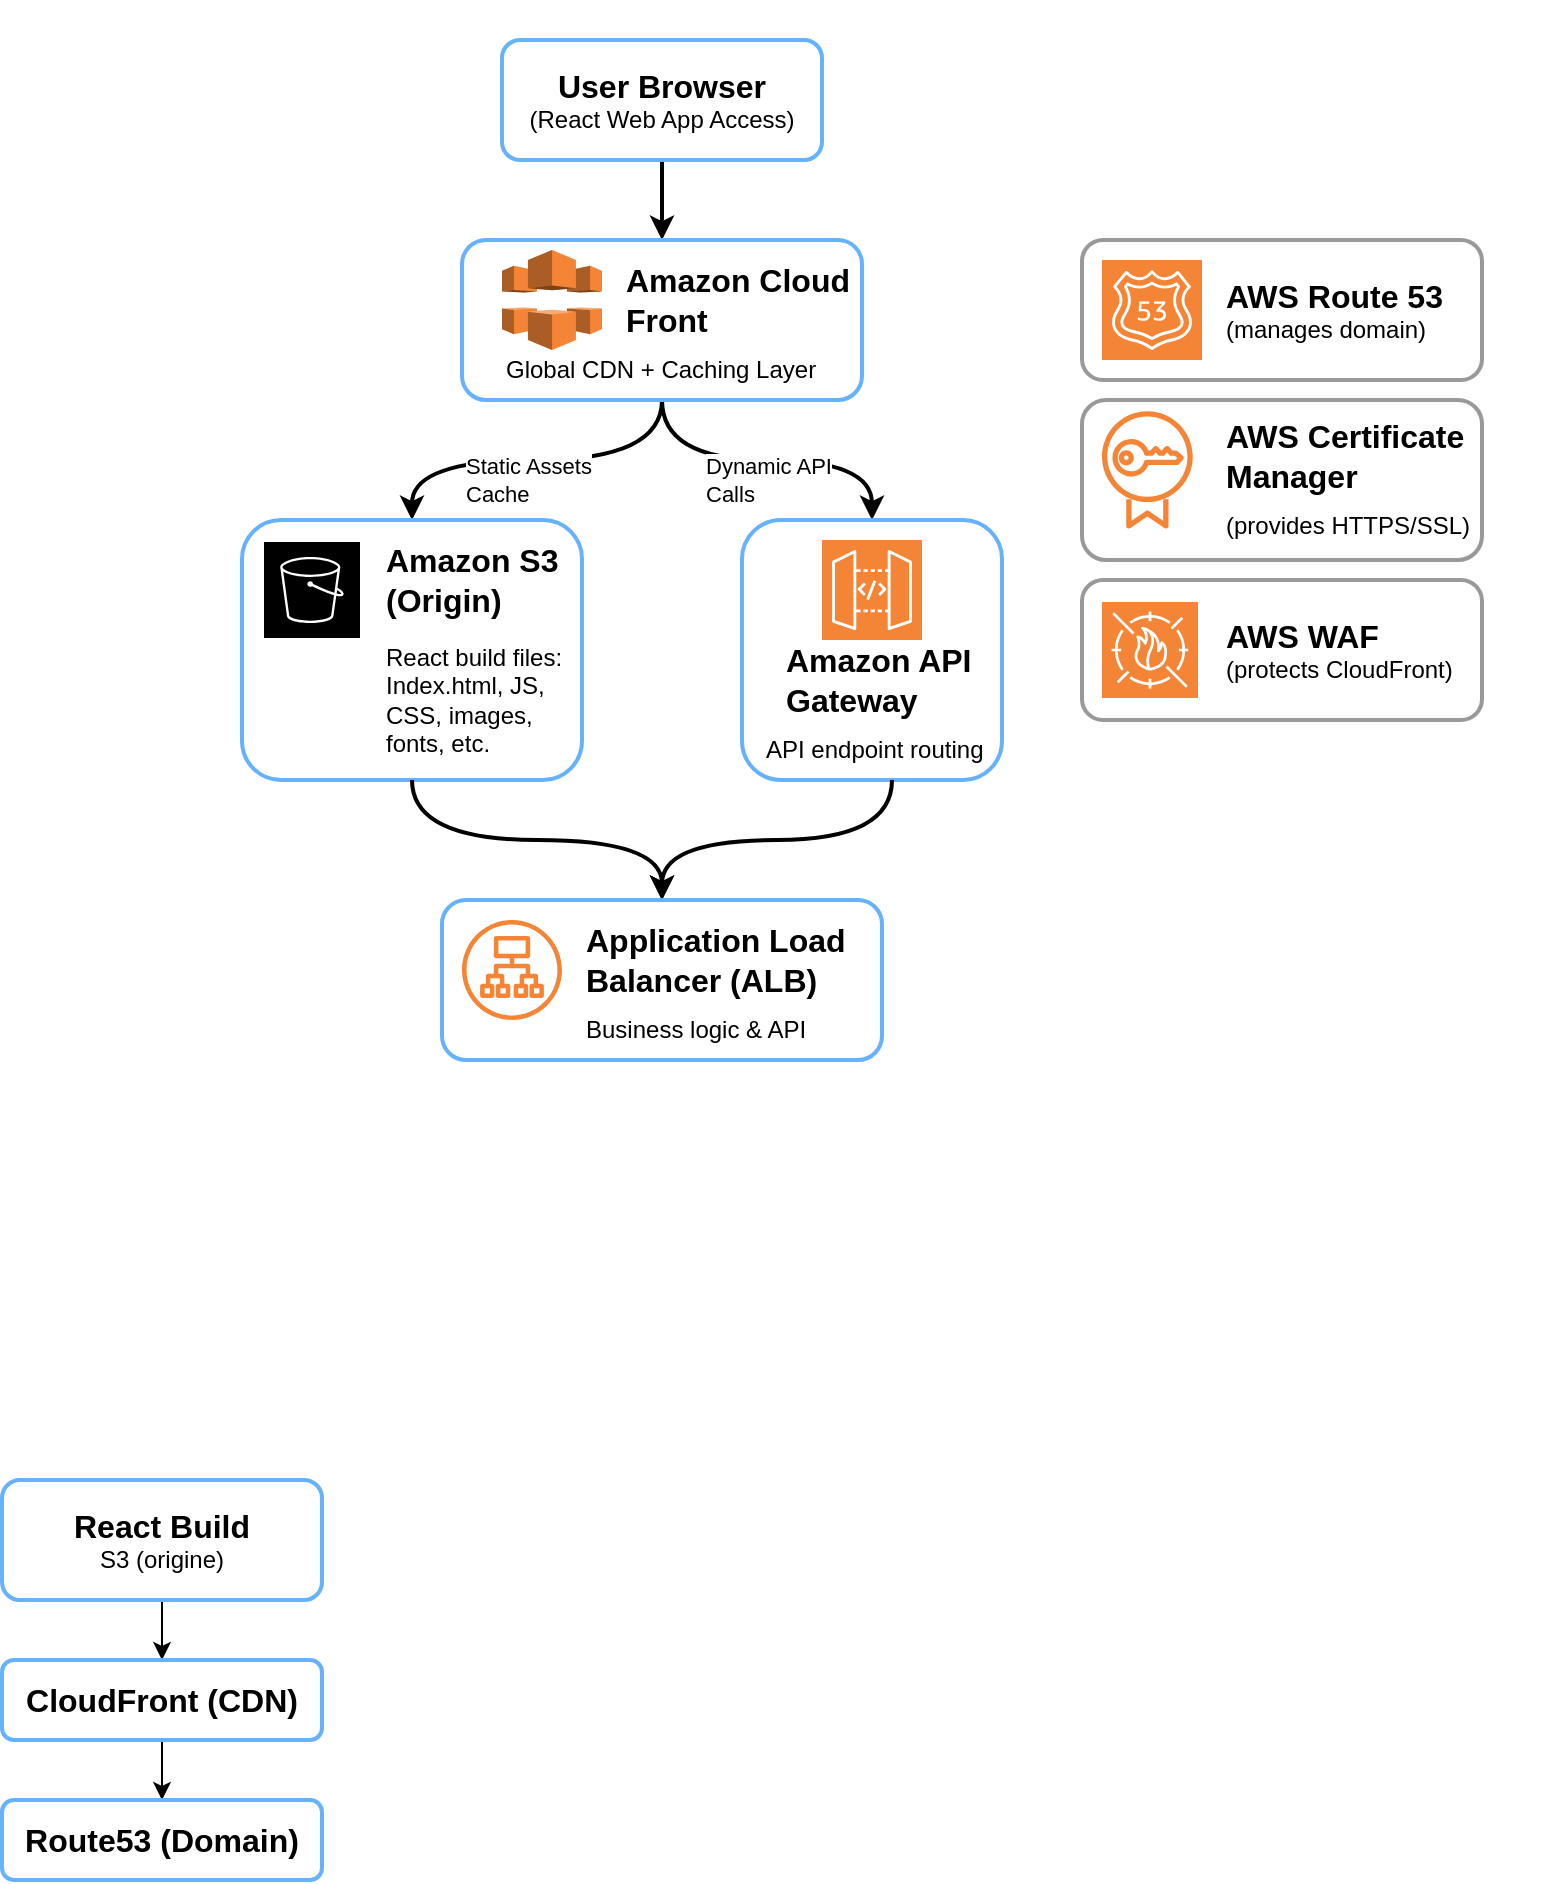 <mxfile version="28.2.5">
  <diagram name="Page-1" id="XkXbQeuMfDBbyy4YrDp9">
    <mxGraphModel dx="1418" dy="756" grid="1" gridSize="10" guides="1" tooltips="1" connect="1" arrows="1" fold="1" page="1" pageScale="1" pageWidth="850" pageHeight="1100" math="0" shadow="0">
      <root>
        <mxCell id="0" />
        <mxCell id="1" parent="0" />
        <mxCell id="O5wGwF4iqjPsfDwwZtzJ-66" value="" style="rounded=0;whiteSpace=wrap;html=1;strokeColor=none;" vertex="1" parent="1">
          <mxGeometry x="320" y="60" width="680" height="560" as="geometry" />
        </mxCell>
        <mxCell id="O5wGwF4iqjPsfDwwZtzJ-15" style="edgeStyle=orthogonalEdgeStyle;rounded=0;orthogonalLoop=1;jettySize=auto;html=1;exitX=0.5;exitY=1;exitDx=0;exitDy=0;entryX=0.5;entryY=0;entryDx=0;entryDy=0;strokeWidth=2;" edge="1" parent="1" source="O5wGwF4iqjPsfDwwZtzJ-13" target="O5wGwF4iqjPsfDwwZtzJ-14">
          <mxGeometry relative="1" as="geometry" />
        </mxCell>
        <mxCell id="O5wGwF4iqjPsfDwwZtzJ-13" value="&lt;b&gt;&lt;font style=&quot;font-size: 16px;&quot;&gt;User Browser&lt;/font&gt;&lt;/b&gt;&lt;div&gt;(React Web App Access)&lt;/div&gt;" style="rounded=1;whiteSpace=wrap;html=1;strokeColor=#66B2FF;strokeWidth=2;" vertex="1" parent="1">
          <mxGeometry x="480" y="80" width="160" height="60" as="geometry" />
        </mxCell>
        <mxCell id="O5wGwF4iqjPsfDwwZtzJ-22" style="edgeStyle=orthogonalEdgeStyle;rounded=0;orthogonalLoop=1;jettySize=auto;html=1;exitX=0.5;exitY=1;exitDx=0;exitDy=0;entryX=0.5;entryY=0;entryDx=0;entryDy=0;curved=1;strokeWidth=2;" edge="1" parent="1" source="O5wGwF4iqjPsfDwwZtzJ-17" target="O5wGwF4iqjPsfDwwZtzJ-18">
          <mxGeometry relative="1" as="geometry" />
        </mxCell>
        <mxCell id="O5wGwF4iqjPsfDwwZtzJ-29" value="Static Assets&lt;div&gt;Cache&lt;/div&gt;" style="edgeLabel;html=1;align=left;verticalAlign=middle;resizable=0;points=[];" vertex="1" connectable="0" parent="O5wGwF4iqjPsfDwwZtzJ-22">
          <mxGeometry x="0.076" relative="1" as="geometry">
            <mxPoint x="-31" y="10" as="offset" />
          </mxGeometry>
        </mxCell>
        <mxCell id="O5wGwF4iqjPsfDwwZtzJ-26" style="edgeStyle=orthogonalEdgeStyle;rounded=0;orthogonalLoop=1;jettySize=auto;html=1;exitX=0.5;exitY=1;exitDx=0;exitDy=0;entryX=0.5;entryY=0;entryDx=0;entryDy=0;curved=1;strokeWidth=2;" edge="1" parent="1" source="O5wGwF4iqjPsfDwwZtzJ-17" target="O5wGwF4iqjPsfDwwZtzJ-23">
          <mxGeometry relative="1" as="geometry" />
        </mxCell>
        <mxCell id="O5wGwF4iqjPsfDwwZtzJ-30" value="Dynamic API&lt;div&gt;Calls&lt;/div&gt;" style="edgeLabel;html=1;align=left;verticalAlign=middle;resizable=0;points=[];" vertex="1" connectable="0" parent="O5wGwF4iqjPsfDwwZtzJ-26">
          <mxGeometry x="-0.105" y="-1" relative="1" as="geometry">
            <mxPoint x="-24" y="9" as="offset" />
          </mxGeometry>
        </mxCell>
        <mxCell id="O5wGwF4iqjPsfDwwZtzJ-27" value="" style="group" vertex="1" connectable="0" parent="1">
          <mxGeometry x="600" y="320" width="140" height="130" as="geometry" />
        </mxCell>
        <mxCell id="O5wGwF4iqjPsfDwwZtzJ-23" value="" style="rounded=1;whiteSpace=wrap;html=1;strokeColor=#66B2FF;strokeWidth=2;align=right;" vertex="1" parent="O5wGwF4iqjPsfDwwZtzJ-27">
          <mxGeometry width="130" height="130" as="geometry" />
        </mxCell>
        <mxCell id="O5wGwF4iqjPsfDwwZtzJ-4" value="" style="sketch=0;points=[[0,0,0],[0.25,0,0],[0.5,0,0],[0.75,0,0],[1,0,0],[0,1,0],[0.25,1,0],[0.5,1,0],[0.75,1,0],[1,1,0],[0,0.25,0],[0,0.5,0],[0,0.75,0],[1,0.25,0],[1,0.5,0],[1,0.75,0]];outlineConnect=0;fontColor=#232F3E;fillColor=light-dark(#f58536, #ff81d9);strokeColor=#ffffff;dashed=0;verticalLabelPosition=bottom;verticalAlign=top;align=center;html=1;fontSize=12;fontStyle=0;aspect=fixed;shape=mxgraph.aws4.resourceIcon;resIcon=mxgraph.aws4.api_gateway;" vertex="1" parent="O5wGwF4iqjPsfDwwZtzJ-27">
          <mxGeometry x="40" y="10" width="50" height="50" as="geometry" />
        </mxCell>
        <mxCell id="O5wGwF4iqjPsfDwwZtzJ-24" value="&lt;b style=&quot;&quot;&gt;&lt;font style=&quot;font-size: 16px;&quot;&gt;Amazon API&lt;/font&gt;&lt;/b&gt;&lt;div&gt;&lt;b style=&quot;&quot;&gt;&lt;font style=&quot;font-size: 16px;&quot;&gt;Gateway&lt;/font&gt;&lt;/b&gt;&lt;/div&gt;" style="text;html=1;align=left;verticalAlign=middle;whiteSpace=wrap;rounded=0;" vertex="1" parent="O5wGwF4iqjPsfDwwZtzJ-27">
          <mxGeometry x="20" y="60" width="110" height="40" as="geometry" />
        </mxCell>
        <mxCell id="O5wGwF4iqjPsfDwwZtzJ-25" value="API endpoint routing" style="text;html=1;align=left;verticalAlign=middle;whiteSpace=wrap;rounded=0;" vertex="1" parent="O5wGwF4iqjPsfDwwZtzJ-27">
          <mxGeometry x="10" y="100" width="130" height="30" as="geometry" />
        </mxCell>
        <mxCell id="O5wGwF4iqjPsfDwwZtzJ-28" value="" style="group" vertex="1" connectable="0" parent="1">
          <mxGeometry x="350" y="320" width="170" height="130" as="geometry" />
        </mxCell>
        <mxCell id="O5wGwF4iqjPsfDwwZtzJ-18" value="" style="rounded=1;whiteSpace=wrap;html=1;strokeColor=#66B2FF;strokeWidth=2;align=right;" vertex="1" parent="O5wGwF4iqjPsfDwwZtzJ-28">
          <mxGeometry width="170" height="130" as="geometry" />
        </mxCell>
        <mxCell id="O5wGwF4iqjPsfDwwZtzJ-3" value="" style="sketch=0;outlineConnect=0;fontColor=#232F3E;gradientColor=none;strokeColor=#ffffff;fillColor=light-dark(#f58536, #bdc7d4);dashed=0;verticalLabelPosition=middle;verticalAlign=bottom;align=center;html=1;whiteSpace=wrap;fontSize=10;fontStyle=1;spacing=3;shape=mxgraph.aws4.productIcon;prIcon=mxgraph.aws4.s3;" vertex="1" parent="O5wGwF4iqjPsfDwwZtzJ-28">
          <mxGeometry x="10" y="10" width="50" height="50" as="geometry" />
        </mxCell>
        <mxCell id="O5wGwF4iqjPsfDwwZtzJ-19" value="&lt;b style=&quot;&quot;&gt;&lt;font style=&quot;font-size: 16px;&quot;&gt;Amazon S3&lt;/font&gt;&lt;/b&gt;&lt;div&gt;&lt;b style=&quot;&quot;&gt;&lt;font style=&quot;font-size: 16px;&quot;&gt;(Origin)&lt;/font&gt;&lt;/b&gt;&lt;/div&gt;" style="text;html=1;align=left;verticalAlign=middle;whiteSpace=wrap;rounded=0;" vertex="1" parent="O5wGwF4iqjPsfDwwZtzJ-28">
          <mxGeometry x="70" y="10" width="100" height="40" as="geometry" />
        </mxCell>
        <mxCell id="O5wGwF4iqjPsfDwwZtzJ-20" value="React build files:&lt;div&gt;Index.html, JS, CSS, images, fonts, etc.&lt;/div&gt;" style="text;html=1;align=left;verticalAlign=middle;whiteSpace=wrap;rounded=0;" vertex="1" parent="O5wGwF4iqjPsfDwwZtzJ-28">
          <mxGeometry x="70" y="50" width="100" height="80" as="geometry" />
        </mxCell>
        <mxCell id="O5wGwF4iqjPsfDwwZtzJ-38" style="edgeStyle=orthogonalEdgeStyle;rounded=0;orthogonalLoop=1;jettySize=auto;html=1;entryX=0.5;entryY=0;entryDx=0;entryDy=0;strokeWidth=2;curved=1;" edge="1" parent="1" source="O5wGwF4iqjPsfDwwZtzJ-25" target="O5wGwF4iqjPsfDwwZtzJ-32">
          <mxGeometry relative="1" as="geometry" />
        </mxCell>
        <mxCell id="O5wGwF4iqjPsfDwwZtzJ-39" style="edgeStyle=orthogonalEdgeStyle;rounded=0;orthogonalLoop=1;jettySize=auto;html=1;entryX=0.5;entryY=0;entryDx=0;entryDy=0;strokeWidth=2;curved=1;" edge="1" parent="1" source="O5wGwF4iqjPsfDwwZtzJ-18" target="O5wGwF4iqjPsfDwwZtzJ-32">
          <mxGeometry relative="1" as="geometry" />
        </mxCell>
        <mxCell id="O5wGwF4iqjPsfDwwZtzJ-40" value="" style="group" vertex="1" connectable="0" parent="1">
          <mxGeometry x="450" y="510" width="220" height="80" as="geometry" />
        </mxCell>
        <mxCell id="O5wGwF4iqjPsfDwwZtzJ-32" value="" style="rounded=1;whiteSpace=wrap;html=1;strokeColor=#66B2FF;strokeWidth=2;align=right;" vertex="1" parent="O5wGwF4iqjPsfDwwZtzJ-40">
          <mxGeometry width="220" height="80" as="geometry" />
        </mxCell>
        <mxCell id="O5wGwF4iqjPsfDwwZtzJ-34" value="&lt;span style=&quot;font-size: 16px;&quot;&gt;&lt;b&gt;Application Load&lt;/b&gt;&lt;/span&gt;&lt;div&gt;&lt;span style=&quot;font-size: 16px;&quot;&gt;&lt;b&gt;Balancer (ALB)&lt;/b&gt;&lt;/span&gt;&lt;/div&gt;" style="text;html=1;align=left;verticalAlign=middle;whiteSpace=wrap;rounded=0;" vertex="1" parent="O5wGwF4iqjPsfDwwZtzJ-40">
          <mxGeometry x="70" y="10" width="140" height="40" as="geometry" />
        </mxCell>
        <mxCell id="O5wGwF4iqjPsfDwwZtzJ-35" value="Business logic &amp;amp; API" style="text;html=1;align=left;verticalAlign=middle;whiteSpace=wrap;rounded=0;" vertex="1" parent="O5wGwF4iqjPsfDwwZtzJ-40">
          <mxGeometry x="70" y="50" width="130" height="30" as="geometry" />
        </mxCell>
        <mxCell id="O5wGwF4iqjPsfDwwZtzJ-5" value="" style="sketch=0;outlineConnect=0;fontColor=#232F3E;gradientColor=none;fillColor=light-dark(#f58536, #b17dff);strokeColor=none;dashed=0;verticalLabelPosition=bottom;verticalAlign=top;align=center;html=1;fontSize=12;fontStyle=0;aspect=fixed;pointerEvents=1;shape=mxgraph.aws4.application_load_balancer;" vertex="1" parent="O5wGwF4iqjPsfDwwZtzJ-40">
          <mxGeometry x="10" y="10" width="50" height="50" as="geometry" />
        </mxCell>
        <mxCell id="O5wGwF4iqjPsfDwwZtzJ-46" value="" style="group" vertex="1" connectable="0" parent="1">
          <mxGeometry x="770" y="180" width="210" height="70" as="geometry" />
        </mxCell>
        <mxCell id="O5wGwF4iqjPsfDwwZtzJ-42" value="" style="rounded=1;whiteSpace=wrap;html=1;strokeColor=#999999;strokeWidth=2;align=right;" vertex="1" parent="O5wGwF4iqjPsfDwwZtzJ-46">
          <mxGeometry width="200" height="70" as="geometry" />
        </mxCell>
        <mxCell id="O5wGwF4iqjPsfDwwZtzJ-43" value="&lt;span style=&quot;font-size: 16px;&quot;&gt;&lt;b&gt;AWS Route 53&lt;/b&gt;&lt;/span&gt;" style="text;html=1;align=left;verticalAlign=middle;whiteSpace=wrap;rounded=0;" vertex="1" parent="O5wGwF4iqjPsfDwwZtzJ-46">
          <mxGeometry x="70" y="8" width="140" height="40" as="geometry" />
        </mxCell>
        <mxCell id="O5wGwF4iqjPsfDwwZtzJ-44" value="(manages domain)" style="text;html=1;align=left;verticalAlign=middle;whiteSpace=wrap;rounded=0;" vertex="1" parent="O5wGwF4iqjPsfDwwZtzJ-46">
          <mxGeometry x="70" y="30" width="130" height="30" as="geometry" />
        </mxCell>
        <mxCell id="O5wGwF4iqjPsfDwwZtzJ-6" value="" style="sketch=0;points=[[0,0,0],[0.25,0,0],[0.5,0,0],[0.75,0,0],[1,0,0],[0,1,0],[0.25,1,0],[0.5,1,0],[0.75,1,0],[1,1,0],[0,0.25,0],[0,0.5,0],[0,0.75,0],[1,0.25,0],[1,0.5,0],[1,0.75,0]];outlineConnect=0;fontColor=#232F3E;fillColor=light-dark(#f58536, #b17dff);strokeColor=#ffffff;dashed=0;verticalLabelPosition=bottom;verticalAlign=top;align=center;html=1;fontSize=12;fontStyle=0;aspect=fixed;shape=mxgraph.aws4.resourceIcon;resIcon=mxgraph.aws4.route_53;" vertex="1" parent="O5wGwF4iqjPsfDwwZtzJ-46">
          <mxGeometry x="10" y="10" width="50" height="50" as="geometry" />
        </mxCell>
        <mxCell id="O5wGwF4iqjPsfDwwZtzJ-62" value="" style="group" vertex="1" connectable="0" parent="1">
          <mxGeometry x="770" y="350" width="210" height="70" as="geometry" />
        </mxCell>
        <mxCell id="O5wGwF4iqjPsfDwwZtzJ-48" value="" style="rounded=1;whiteSpace=wrap;html=1;strokeColor=#999999;strokeWidth=2;align=right;" vertex="1" parent="O5wGwF4iqjPsfDwwZtzJ-62">
          <mxGeometry width="200" height="70" as="geometry" />
        </mxCell>
        <mxCell id="O5wGwF4iqjPsfDwwZtzJ-49" value="&lt;span style=&quot;font-size: 16px;&quot;&gt;&lt;b&gt;AWS WAF&lt;/b&gt;&lt;/span&gt;" style="text;html=1;align=left;verticalAlign=middle;whiteSpace=wrap;rounded=0;" vertex="1" parent="O5wGwF4iqjPsfDwwZtzJ-62">
          <mxGeometry x="70" y="8" width="140" height="40" as="geometry" />
        </mxCell>
        <mxCell id="O5wGwF4iqjPsfDwwZtzJ-50" value="(protects CloudFront)" style="text;html=1;align=left;verticalAlign=middle;whiteSpace=wrap;rounded=0;" vertex="1" parent="O5wGwF4iqjPsfDwwZtzJ-62">
          <mxGeometry x="70" y="30" width="130" height="30" as="geometry" />
        </mxCell>
        <mxCell id="O5wGwF4iqjPsfDwwZtzJ-11" value="" style="sketch=0;points=[[0,0,0],[0.25,0,0],[0.5,0,0],[0.75,0,0],[1,0,0],[0,1,0],[0.25,1,0],[0.5,1,0],[0.75,1,0],[1,1,0],[0,0.25,0],[0,0.5,0],[0,0.75,0],[1,0.25,0],[1,0.5,0],[1,0.75,0]];outlineConnect=0;fontColor=#232F3E;fillColor=light-dark(#f58536, #ff7f93);strokeColor=#ffffff;dashed=0;verticalLabelPosition=bottom;verticalAlign=top;align=center;html=1;fontSize=12;fontStyle=0;aspect=fixed;shape=mxgraph.aws4.resourceIcon;resIcon=mxgraph.aws4.waf;" vertex="1" parent="O5wGwF4iqjPsfDwwZtzJ-62">
          <mxGeometry x="10" y="11" width="48" height="48" as="geometry" />
        </mxCell>
        <mxCell id="O5wGwF4iqjPsfDwwZtzJ-63" value="" style="group" vertex="1" connectable="0" parent="1">
          <mxGeometry x="770" y="260" width="210" height="80" as="geometry" />
        </mxCell>
        <mxCell id="O5wGwF4iqjPsfDwwZtzJ-53" value="" style="rounded=1;whiteSpace=wrap;html=1;strokeColor=#999999;strokeWidth=2;align=right;" vertex="1" parent="O5wGwF4iqjPsfDwwZtzJ-63">
          <mxGeometry width="200" height="80" as="geometry" />
        </mxCell>
        <mxCell id="O5wGwF4iqjPsfDwwZtzJ-54" value="&lt;span style=&quot;font-size: 16px;&quot;&gt;&lt;b&gt;AWS Certificate&lt;/b&gt;&lt;/span&gt;&lt;div&gt;&lt;span style=&quot;font-size: 16px;&quot;&gt;&lt;b&gt;Manager&lt;/b&gt;&lt;/span&gt;&lt;/div&gt;" style="text;html=1;align=left;verticalAlign=middle;whiteSpace=wrap;rounded=0;" vertex="1" parent="O5wGwF4iqjPsfDwwZtzJ-63">
          <mxGeometry x="70" y="8" width="140" height="40" as="geometry" />
        </mxCell>
        <mxCell id="O5wGwF4iqjPsfDwwZtzJ-55" value="(provides HTTPS/SSL)" style="text;html=1;align=left;verticalAlign=middle;whiteSpace=wrap;rounded=0;" vertex="1" parent="O5wGwF4iqjPsfDwwZtzJ-63">
          <mxGeometry x="70" y="48" width="130" height="30" as="geometry" />
        </mxCell>
        <mxCell id="O5wGwF4iqjPsfDwwZtzJ-9" value="" style="sketch=0;outlineConnect=0;fontColor=#232F3E;gradientColor=none;fillColor=light-dark(#f58536, #61820b);strokeColor=none;dashed=0;verticalLabelPosition=bottom;verticalAlign=top;align=center;html=1;fontSize=12;fontStyle=0;aspect=fixed;pointerEvents=1;shape=mxgraph.aws4.certificate_manager;" vertex="1" parent="O5wGwF4iqjPsfDwwZtzJ-63">
          <mxGeometry x="10" y="5" width="45.38" height="60" as="geometry" />
        </mxCell>
        <mxCell id="O5wGwF4iqjPsfDwwZtzJ-64" value="" style="group" vertex="1" connectable="0" parent="1">
          <mxGeometry x="460" y="180" width="200" height="80" as="geometry" />
        </mxCell>
        <mxCell id="O5wGwF4iqjPsfDwwZtzJ-14" value="" style="rounded=1;whiteSpace=wrap;html=1;strokeColor=#66B2FF;strokeWidth=2;align=right;" vertex="1" parent="O5wGwF4iqjPsfDwwZtzJ-64">
          <mxGeometry width="200" height="80" as="geometry" />
        </mxCell>
        <mxCell id="O5wGwF4iqjPsfDwwZtzJ-16" value="&lt;b style=&quot;&quot;&gt;&lt;font style=&quot;font-size: 16px;&quot;&gt;Amazon Cloud&lt;/font&gt;&lt;/b&gt;&lt;div style=&quot;&quot;&gt;&lt;b&gt;&lt;font style=&quot;font-size: 16px;&quot;&gt;Front&lt;/font&gt;&lt;/b&gt;&lt;/div&gt;" style="text;html=1;align=left;verticalAlign=middle;whiteSpace=wrap;rounded=0;" vertex="1" parent="O5wGwF4iqjPsfDwwZtzJ-64">
          <mxGeometry x="80" y="10" width="120" height="40" as="geometry" />
        </mxCell>
        <mxCell id="O5wGwF4iqjPsfDwwZtzJ-1" value="" style="outlineConnect=0;dashed=0;verticalLabelPosition=bottom;verticalAlign=top;align=center;html=1;shape=mxgraph.aws3.cloudfront;fillColor=#F58536;gradientColor=none;" vertex="1" parent="O5wGwF4iqjPsfDwwZtzJ-64">
          <mxGeometry x="20" y="5" width="50" height="50" as="geometry" />
        </mxCell>
        <mxCell id="O5wGwF4iqjPsfDwwZtzJ-17" value="Global CDN + Caching Layer" style="text;html=1;align=left;verticalAlign=middle;whiteSpace=wrap;rounded=0;" vertex="1" parent="O5wGwF4iqjPsfDwwZtzJ-64">
          <mxGeometry x="20" y="50" width="160" height="30" as="geometry" />
        </mxCell>
        <mxCell id="O5wGwF4iqjPsfDwwZtzJ-73" style="edgeStyle=orthogonalEdgeStyle;rounded=0;orthogonalLoop=1;jettySize=auto;html=1;exitX=0.5;exitY=1;exitDx=0;exitDy=0;entryX=0.5;entryY=0;entryDx=0;entryDy=0;" edge="1" parent="1" source="O5wGwF4iqjPsfDwwZtzJ-67" target="O5wGwF4iqjPsfDwwZtzJ-68">
          <mxGeometry relative="1" as="geometry" />
        </mxCell>
        <mxCell id="O5wGwF4iqjPsfDwwZtzJ-67" value="&lt;span style=&quot;font-size: 16px;&quot;&gt;&lt;b&gt;React Build&lt;/b&gt;&lt;/span&gt;&lt;div&gt;&lt;font style=&quot;&quot;&gt;S3 (origine)&lt;/font&gt;&lt;/div&gt;" style="rounded=1;whiteSpace=wrap;html=1;strokeColor=#66B2FF;strokeWidth=2;" vertex="1" parent="1">
          <mxGeometry x="230" y="800" width="160" height="60" as="geometry" />
        </mxCell>
        <mxCell id="O5wGwF4iqjPsfDwwZtzJ-74" style="edgeStyle=orthogonalEdgeStyle;rounded=0;orthogonalLoop=1;jettySize=auto;html=1;exitX=0.5;exitY=1;exitDx=0;exitDy=0;entryX=0.5;entryY=0;entryDx=0;entryDy=0;" edge="1" parent="1" source="O5wGwF4iqjPsfDwwZtzJ-68" target="O5wGwF4iqjPsfDwwZtzJ-69">
          <mxGeometry relative="1" as="geometry" />
        </mxCell>
        <mxCell id="O5wGwF4iqjPsfDwwZtzJ-68" value="&lt;span style=&quot;font-size: 16px;&quot;&gt;&lt;b&gt;CloudFront (CDN)&lt;/b&gt;&lt;/span&gt;" style="rounded=1;whiteSpace=wrap;html=1;strokeColor=#66B2FF;strokeWidth=2;" vertex="1" parent="1">
          <mxGeometry x="230" y="890" width="160" height="40" as="geometry" />
        </mxCell>
        <mxCell id="O5wGwF4iqjPsfDwwZtzJ-69" value="&lt;span style=&quot;font-size: 16px;&quot;&gt;&lt;b&gt;Route53 (Domain)&lt;/b&gt;&lt;/span&gt;" style="rounded=1;whiteSpace=wrap;html=1;strokeColor=#66B2FF;strokeWidth=2;" vertex="1" parent="1">
          <mxGeometry x="230" y="960" width="160" height="40" as="geometry" />
        </mxCell>
      </root>
    </mxGraphModel>
  </diagram>
</mxfile>
